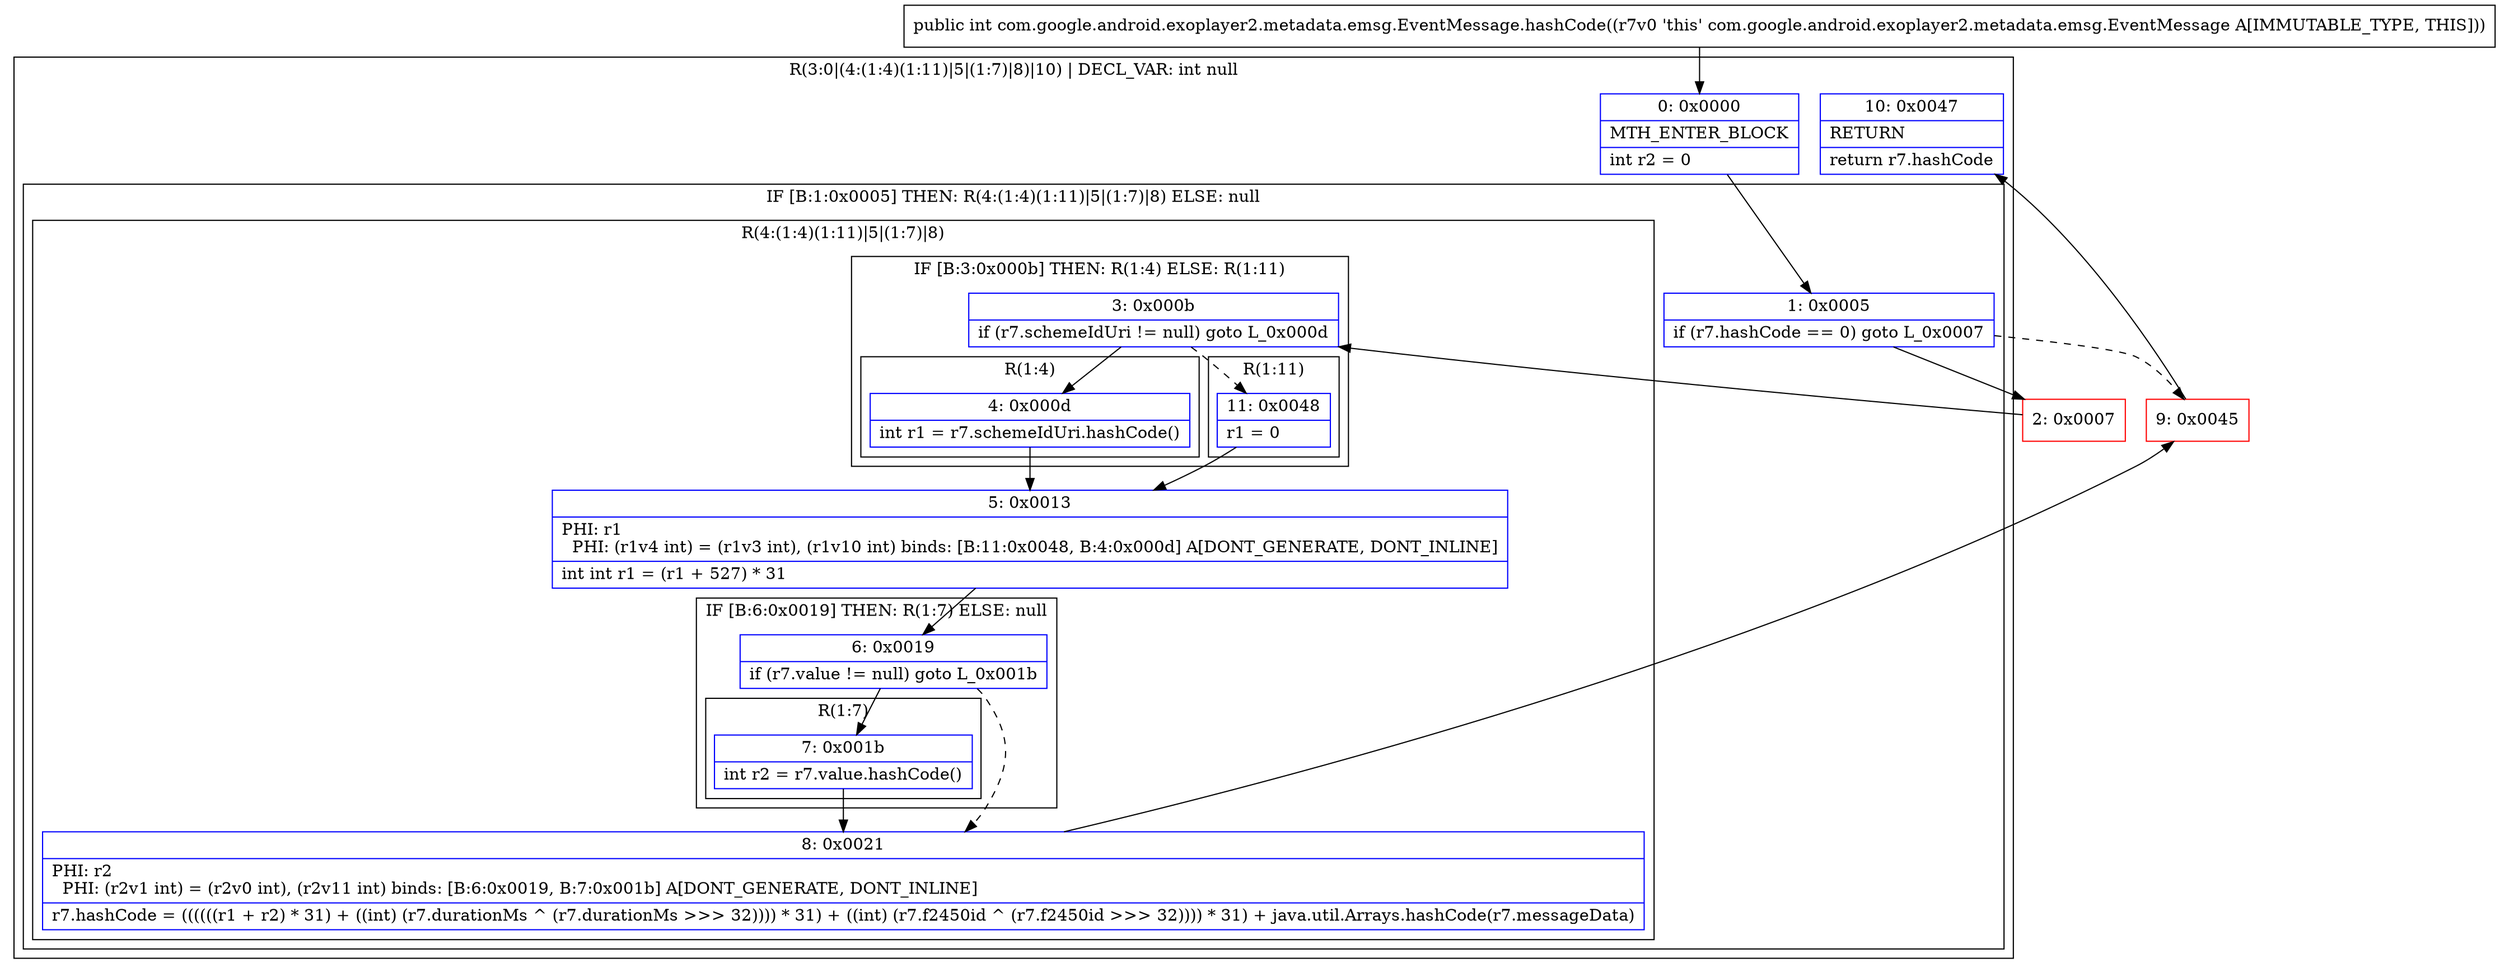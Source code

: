 digraph "CFG forcom.google.android.exoplayer2.metadata.emsg.EventMessage.hashCode()I" {
subgraph cluster_Region_1905868954 {
label = "R(3:0|(4:(1:4)(1:11)|5|(1:7)|8)|10) | DECL_VAR: int null\l";
node [shape=record,color=blue];
Node_0 [shape=record,label="{0\:\ 0x0000|MTH_ENTER_BLOCK\l|int r2 = 0\l}"];
subgraph cluster_IfRegion_342808748 {
label = "IF [B:1:0x0005] THEN: R(4:(1:4)(1:11)|5|(1:7)|8) ELSE: null";
node [shape=record,color=blue];
Node_1 [shape=record,label="{1\:\ 0x0005|if (r7.hashCode == 0) goto L_0x0007\l}"];
subgraph cluster_Region_1383309525 {
label = "R(4:(1:4)(1:11)|5|(1:7)|8)";
node [shape=record,color=blue];
subgraph cluster_IfRegion_2090408768 {
label = "IF [B:3:0x000b] THEN: R(1:4) ELSE: R(1:11)";
node [shape=record,color=blue];
Node_3 [shape=record,label="{3\:\ 0x000b|if (r7.schemeIdUri != null) goto L_0x000d\l}"];
subgraph cluster_Region_1437291247 {
label = "R(1:4)";
node [shape=record,color=blue];
Node_4 [shape=record,label="{4\:\ 0x000d|int r1 = r7.schemeIdUri.hashCode()\l}"];
}
subgraph cluster_Region_1846362660 {
label = "R(1:11)";
node [shape=record,color=blue];
Node_11 [shape=record,label="{11\:\ 0x0048|r1 = 0\l}"];
}
}
Node_5 [shape=record,label="{5\:\ 0x0013|PHI: r1 \l  PHI: (r1v4 int) = (r1v3 int), (r1v10 int) binds: [B:11:0x0048, B:4:0x000d] A[DONT_GENERATE, DONT_INLINE]\l|int int r1 = (r1 + 527) * 31\l}"];
subgraph cluster_IfRegion_1390950877 {
label = "IF [B:6:0x0019] THEN: R(1:7) ELSE: null";
node [shape=record,color=blue];
Node_6 [shape=record,label="{6\:\ 0x0019|if (r7.value != null) goto L_0x001b\l}"];
subgraph cluster_Region_2095087134 {
label = "R(1:7)";
node [shape=record,color=blue];
Node_7 [shape=record,label="{7\:\ 0x001b|int r2 = r7.value.hashCode()\l}"];
}
}
Node_8 [shape=record,label="{8\:\ 0x0021|PHI: r2 \l  PHI: (r2v1 int) = (r2v0 int), (r2v11 int) binds: [B:6:0x0019, B:7:0x001b] A[DONT_GENERATE, DONT_INLINE]\l|r7.hashCode = ((((((r1 + r2) * 31) + ((int) (r7.durationMs ^ (r7.durationMs \>\>\> 32)))) * 31) + ((int) (r7.f2450id ^ (r7.f2450id \>\>\> 32)))) * 31) + java.util.Arrays.hashCode(r7.messageData)\l}"];
}
}
Node_10 [shape=record,label="{10\:\ 0x0047|RETURN\l|return r7.hashCode\l}"];
}
Node_2 [shape=record,color=red,label="{2\:\ 0x0007}"];
Node_9 [shape=record,color=red,label="{9\:\ 0x0045}"];
MethodNode[shape=record,label="{public int com.google.android.exoplayer2.metadata.emsg.EventMessage.hashCode((r7v0 'this' com.google.android.exoplayer2.metadata.emsg.EventMessage A[IMMUTABLE_TYPE, THIS])) }"];
MethodNode -> Node_0;
Node_0 -> Node_1;
Node_1 -> Node_2;
Node_1 -> Node_9[style=dashed];
Node_3 -> Node_4;
Node_3 -> Node_11[style=dashed];
Node_4 -> Node_5;
Node_11 -> Node_5;
Node_5 -> Node_6;
Node_6 -> Node_7;
Node_6 -> Node_8[style=dashed];
Node_7 -> Node_8;
Node_8 -> Node_9;
Node_2 -> Node_3;
Node_9 -> Node_10;
}

